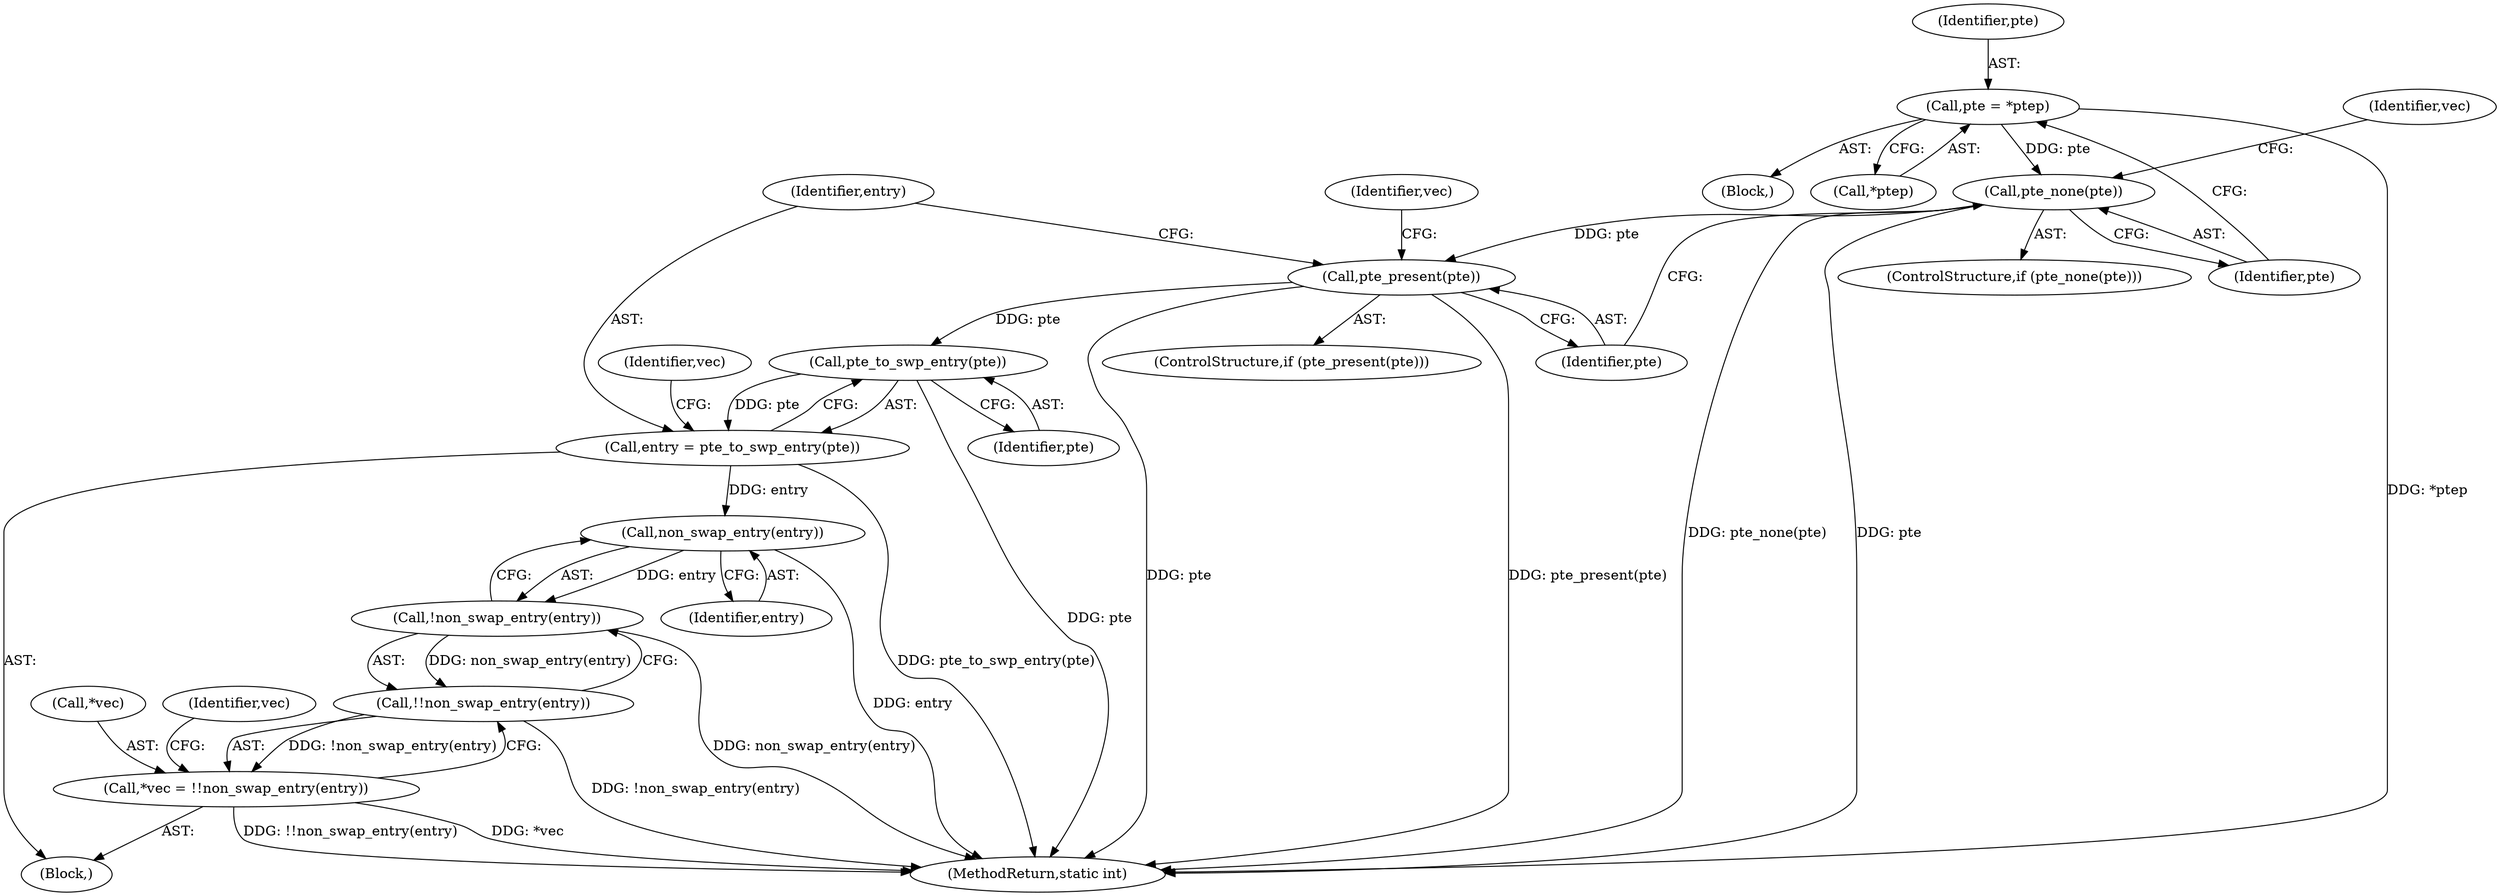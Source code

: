 digraph "0_linux_574823bfab82d9d8fa47f422778043fbb4b4f50e_1@pointer" {
"1000177" [label="(Call,pte = *ptep)"];
"1000182" [label="(Call,pte_none(pte))"];
"1000190" [label="(Call,pte_present(pte))"];
"1000201" [label="(Call,pte_to_swp_entry(pte))"];
"1000199" [label="(Call,entry = pte_to_swp_entry(pte))"];
"1000208" [label="(Call,non_swap_entry(entry))"];
"1000207" [label="(Call,!non_swap_entry(entry))"];
"1000206" [label="(Call,!!non_swap_entry(entry))"];
"1000203" [label="(Call,*vec = !!non_swap_entry(entry))"];
"1000209" [label="(Identifier,entry)"];
"1000204" [label="(Call,*vec)"];
"1000190" [label="(Call,pte_present(pte))"];
"1000177" [label="(Call,pte = *ptep)"];
"1000194" [label="(Identifier,vec)"];
"1000226" [label="(MethodReturn,static int)"];
"1000200" [label="(Identifier,entry)"];
"1000186" [label="(Identifier,vec)"];
"1000203" [label="(Call,*vec = !!non_swap_entry(entry))"];
"1000182" [label="(Call,pte_none(pte))"];
"1000191" [label="(Identifier,pte)"];
"1000211" [label="(Identifier,vec)"];
"1000183" [label="(Identifier,pte)"];
"1000197" [label="(Block,)"];
"1000178" [label="(Identifier,pte)"];
"1000205" [label="(Identifier,vec)"];
"1000201" [label="(Call,pte_to_swp_entry(pte))"];
"1000189" [label="(ControlStructure,if (pte_present(pte)))"];
"1000175" [label="(Block,)"];
"1000206" [label="(Call,!!non_swap_entry(entry))"];
"1000208" [label="(Call,non_swap_entry(entry))"];
"1000179" [label="(Call,*ptep)"];
"1000181" [label="(ControlStructure,if (pte_none(pte)))"];
"1000202" [label="(Identifier,pte)"];
"1000199" [label="(Call,entry = pte_to_swp_entry(pte))"];
"1000207" [label="(Call,!non_swap_entry(entry))"];
"1000177" -> "1000175"  [label="AST: "];
"1000177" -> "1000179"  [label="CFG: "];
"1000178" -> "1000177"  [label="AST: "];
"1000179" -> "1000177"  [label="AST: "];
"1000183" -> "1000177"  [label="CFG: "];
"1000177" -> "1000226"  [label="DDG: *ptep"];
"1000177" -> "1000182"  [label="DDG: pte"];
"1000182" -> "1000181"  [label="AST: "];
"1000182" -> "1000183"  [label="CFG: "];
"1000183" -> "1000182"  [label="AST: "];
"1000186" -> "1000182"  [label="CFG: "];
"1000191" -> "1000182"  [label="CFG: "];
"1000182" -> "1000226"  [label="DDG: pte_none(pte)"];
"1000182" -> "1000226"  [label="DDG: pte"];
"1000182" -> "1000190"  [label="DDG: pte"];
"1000190" -> "1000189"  [label="AST: "];
"1000190" -> "1000191"  [label="CFG: "];
"1000191" -> "1000190"  [label="AST: "];
"1000194" -> "1000190"  [label="CFG: "];
"1000200" -> "1000190"  [label="CFG: "];
"1000190" -> "1000226"  [label="DDG: pte_present(pte)"];
"1000190" -> "1000226"  [label="DDG: pte"];
"1000190" -> "1000201"  [label="DDG: pte"];
"1000201" -> "1000199"  [label="AST: "];
"1000201" -> "1000202"  [label="CFG: "];
"1000202" -> "1000201"  [label="AST: "];
"1000199" -> "1000201"  [label="CFG: "];
"1000201" -> "1000226"  [label="DDG: pte"];
"1000201" -> "1000199"  [label="DDG: pte"];
"1000199" -> "1000197"  [label="AST: "];
"1000200" -> "1000199"  [label="AST: "];
"1000205" -> "1000199"  [label="CFG: "];
"1000199" -> "1000226"  [label="DDG: pte_to_swp_entry(pte)"];
"1000199" -> "1000208"  [label="DDG: entry"];
"1000208" -> "1000207"  [label="AST: "];
"1000208" -> "1000209"  [label="CFG: "];
"1000209" -> "1000208"  [label="AST: "];
"1000207" -> "1000208"  [label="CFG: "];
"1000208" -> "1000226"  [label="DDG: entry"];
"1000208" -> "1000207"  [label="DDG: entry"];
"1000207" -> "1000206"  [label="AST: "];
"1000206" -> "1000207"  [label="CFG: "];
"1000207" -> "1000226"  [label="DDG: non_swap_entry(entry)"];
"1000207" -> "1000206"  [label="DDG: non_swap_entry(entry)"];
"1000206" -> "1000203"  [label="AST: "];
"1000203" -> "1000206"  [label="CFG: "];
"1000206" -> "1000226"  [label="DDG: !non_swap_entry(entry)"];
"1000206" -> "1000203"  [label="DDG: !non_swap_entry(entry)"];
"1000203" -> "1000197"  [label="AST: "];
"1000204" -> "1000203"  [label="AST: "];
"1000211" -> "1000203"  [label="CFG: "];
"1000203" -> "1000226"  [label="DDG: !!non_swap_entry(entry)"];
"1000203" -> "1000226"  [label="DDG: *vec"];
}
